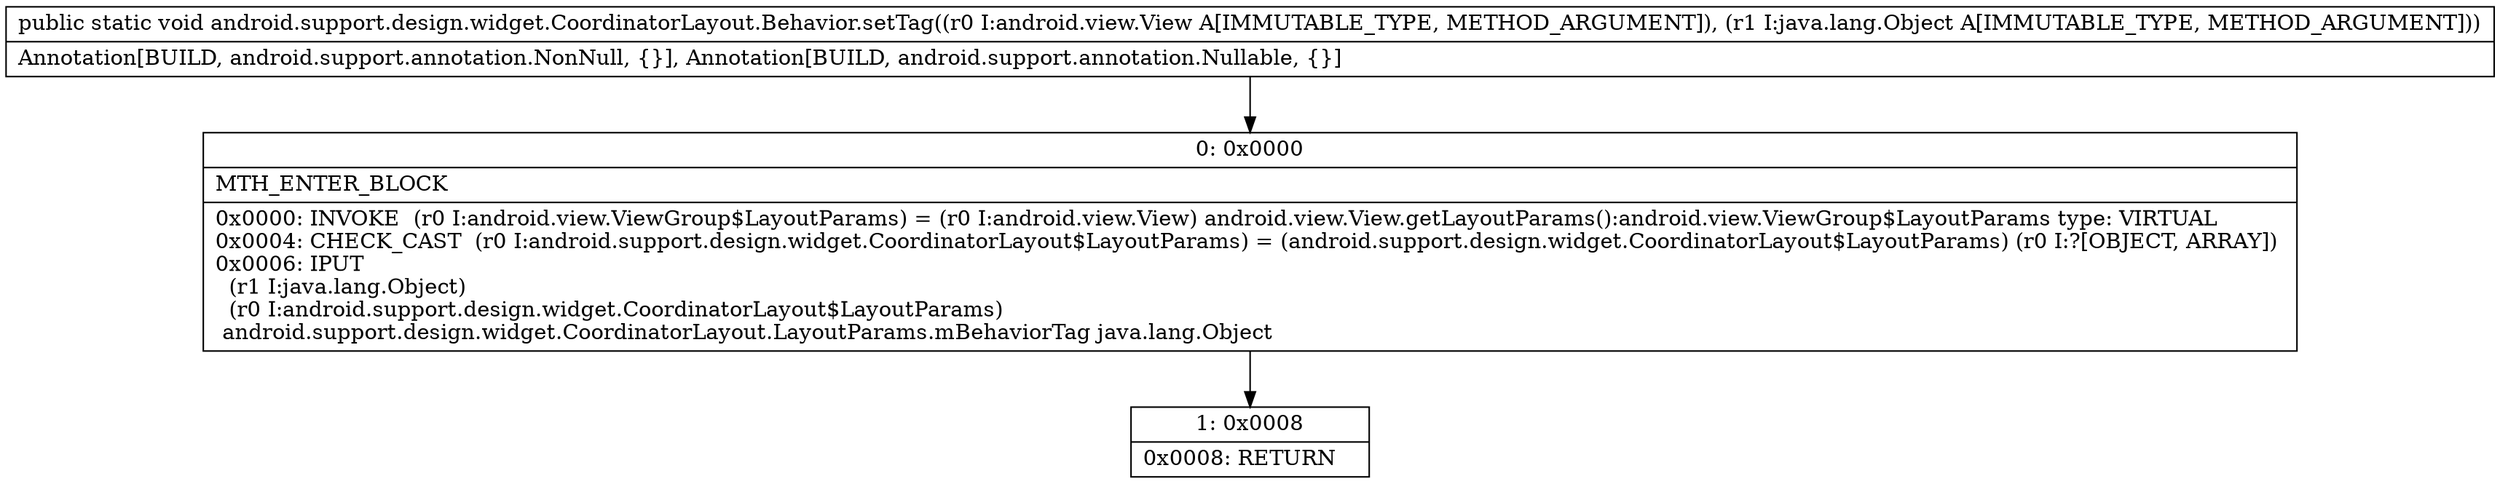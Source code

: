 digraph "CFG forandroid.support.design.widget.CoordinatorLayout.Behavior.setTag(Landroid\/view\/View;Ljava\/lang\/Object;)V" {
Node_0 [shape=record,label="{0\:\ 0x0000|MTH_ENTER_BLOCK\l|0x0000: INVOKE  (r0 I:android.view.ViewGroup$LayoutParams) = (r0 I:android.view.View) android.view.View.getLayoutParams():android.view.ViewGroup$LayoutParams type: VIRTUAL \l0x0004: CHECK_CAST  (r0 I:android.support.design.widget.CoordinatorLayout$LayoutParams) = (android.support.design.widget.CoordinatorLayout$LayoutParams) (r0 I:?[OBJECT, ARRAY]) \l0x0006: IPUT  \l  (r1 I:java.lang.Object)\l  (r0 I:android.support.design.widget.CoordinatorLayout$LayoutParams)\l android.support.design.widget.CoordinatorLayout.LayoutParams.mBehaviorTag java.lang.Object \l}"];
Node_1 [shape=record,label="{1\:\ 0x0008|0x0008: RETURN   \l}"];
MethodNode[shape=record,label="{public static void android.support.design.widget.CoordinatorLayout.Behavior.setTag((r0 I:android.view.View A[IMMUTABLE_TYPE, METHOD_ARGUMENT]), (r1 I:java.lang.Object A[IMMUTABLE_TYPE, METHOD_ARGUMENT]))  | Annotation[BUILD, android.support.annotation.NonNull, \{\}], Annotation[BUILD, android.support.annotation.Nullable, \{\}]\l}"];
MethodNode -> Node_0;
Node_0 -> Node_1;
}


